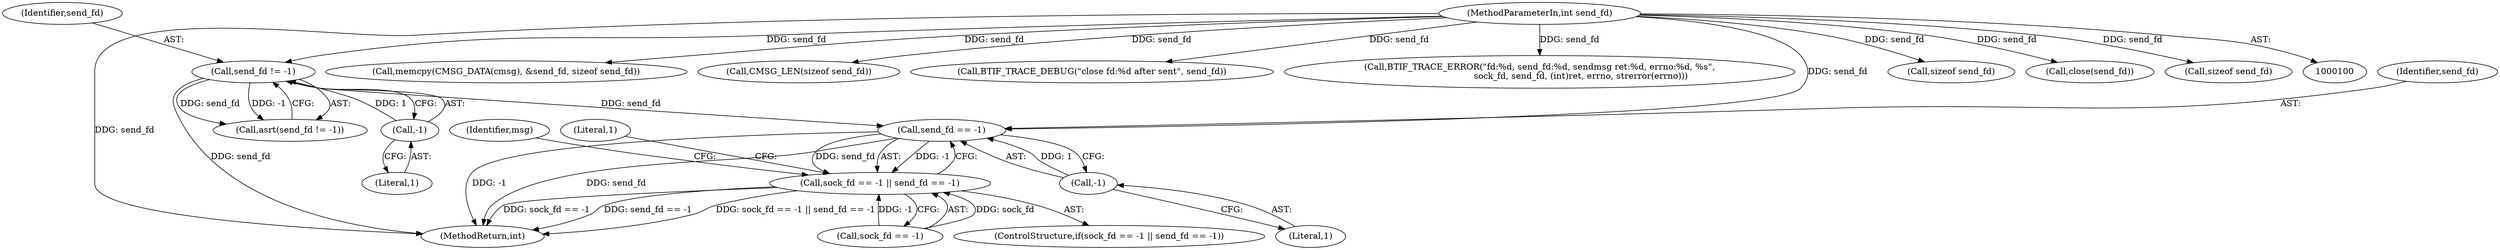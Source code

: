 digraph "0_Android_472271b153c5dc53c28beac55480a8d8434b2d5c_47@API" {
"1000133" [label="(Call,send_fd == -1)"];
"1000123" [label="(Call,send_fd != -1)"];
"1000104" [label="(MethodParameterIn,int send_fd)"];
"1000125" [label="(Call,-1)"];
"1000135" [label="(Call,-1)"];
"1000128" [label="(Call,sock_fd == -1 || send_fd == -1)"];
"1000142" [label="(Identifier,msg)"];
"1000123" [label="(Call,send_fd != -1)"];
"1000273" [label="(MethodReturn,int)"];
"1000173" [label="(Call,memcpy(CMSG_DATA(cmsg), &send_fd, sizeof send_fd))"];
"1000136" [label="(Literal,1)"];
"1000170" [label="(Call,CMSG_LEN(sizeof send_fd))"];
"1000135" [label="(Call,-1)"];
"1000129" [label="(Call,sock_fd == -1)"];
"1000266" [label="(Call,BTIF_TRACE_DEBUG(\"close fd:%d after sent\", send_fd))"];
"1000239" [label="(Call,BTIF_TRACE_ERROR(\"fd:%d, send_fd:%d, sendmsg ret:%d, errno:%d, %s\",\n                              sock_fd, send_fd, (int)ret, errno, strerror(errno)))"];
"1000133" [label="(Call,send_fd == -1)"];
"1000134" [label="(Identifier,send_fd)"];
"1000104" [label="(MethodParameterIn,int send_fd)"];
"1000122" [label="(Call,asrt(send_fd != -1))"];
"1000128" [label="(Call,sock_fd == -1 || send_fd == -1)"];
"1000126" [label="(Literal,1)"];
"1000178" [label="(Call,sizeof send_fd)"];
"1000125" [label="(Call,-1)"];
"1000139" [label="(Literal,1)"];
"1000127" [label="(ControlStructure,if(sock_fd == -1 || send_fd == -1))"];
"1000269" [label="(Call,close(send_fd))"];
"1000171" [label="(Call,sizeof send_fd)"];
"1000124" [label="(Identifier,send_fd)"];
"1000133" -> "1000128"  [label="AST: "];
"1000133" -> "1000135"  [label="CFG: "];
"1000134" -> "1000133"  [label="AST: "];
"1000135" -> "1000133"  [label="AST: "];
"1000128" -> "1000133"  [label="CFG: "];
"1000133" -> "1000273"  [label="DDG: send_fd"];
"1000133" -> "1000273"  [label="DDG: -1"];
"1000133" -> "1000128"  [label="DDG: send_fd"];
"1000133" -> "1000128"  [label="DDG: -1"];
"1000123" -> "1000133"  [label="DDG: send_fd"];
"1000104" -> "1000133"  [label="DDG: send_fd"];
"1000135" -> "1000133"  [label="DDG: 1"];
"1000123" -> "1000122"  [label="AST: "];
"1000123" -> "1000125"  [label="CFG: "];
"1000124" -> "1000123"  [label="AST: "];
"1000125" -> "1000123"  [label="AST: "];
"1000122" -> "1000123"  [label="CFG: "];
"1000123" -> "1000273"  [label="DDG: send_fd"];
"1000123" -> "1000122"  [label="DDG: send_fd"];
"1000123" -> "1000122"  [label="DDG: -1"];
"1000104" -> "1000123"  [label="DDG: send_fd"];
"1000125" -> "1000123"  [label="DDG: 1"];
"1000104" -> "1000100"  [label="AST: "];
"1000104" -> "1000273"  [label="DDG: send_fd"];
"1000104" -> "1000170"  [label="DDG: send_fd"];
"1000104" -> "1000171"  [label="DDG: send_fd"];
"1000104" -> "1000173"  [label="DDG: send_fd"];
"1000104" -> "1000178"  [label="DDG: send_fd"];
"1000104" -> "1000239"  [label="DDG: send_fd"];
"1000104" -> "1000266"  [label="DDG: send_fd"];
"1000104" -> "1000269"  [label="DDG: send_fd"];
"1000125" -> "1000126"  [label="CFG: "];
"1000126" -> "1000125"  [label="AST: "];
"1000135" -> "1000136"  [label="CFG: "];
"1000136" -> "1000135"  [label="AST: "];
"1000128" -> "1000127"  [label="AST: "];
"1000128" -> "1000129"  [label="CFG: "];
"1000129" -> "1000128"  [label="AST: "];
"1000139" -> "1000128"  [label="CFG: "];
"1000142" -> "1000128"  [label="CFG: "];
"1000128" -> "1000273"  [label="DDG: sock_fd == -1"];
"1000128" -> "1000273"  [label="DDG: send_fd == -1"];
"1000128" -> "1000273"  [label="DDG: sock_fd == -1 || send_fd == -1"];
"1000129" -> "1000128"  [label="DDG: sock_fd"];
"1000129" -> "1000128"  [label="DDG: -1"];
}
